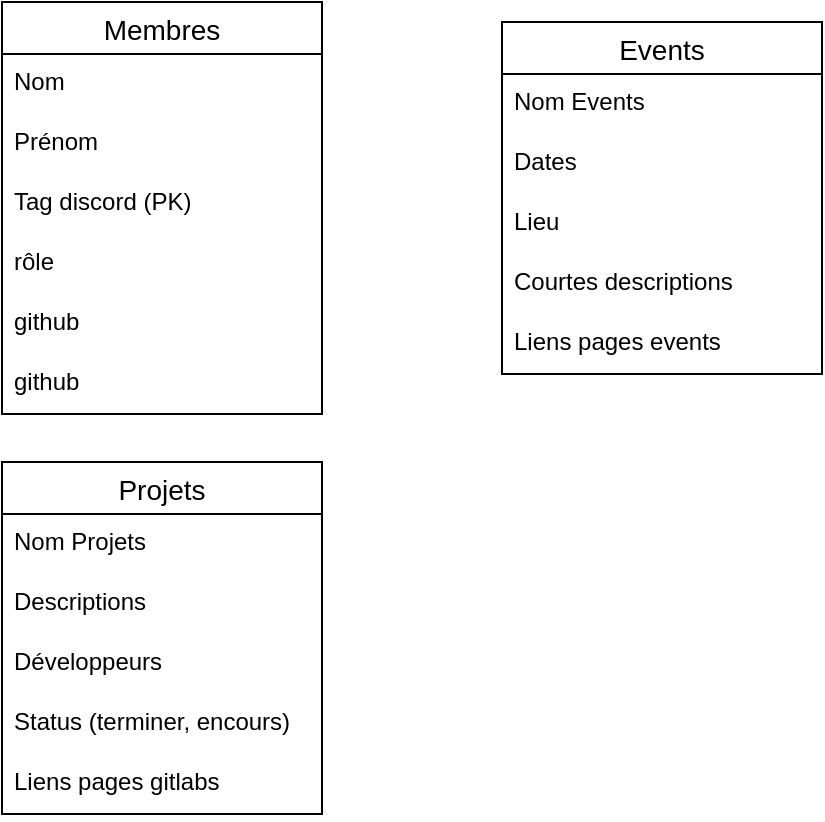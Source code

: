 <mxfile version="24.8.3">
  <diagram name="Page-1" id="ahpQ5kNy0Fsp3eShzgah">
    <mxGraphModel dx="1075" dy="548" grid="1" gridSize="10" guides="1" tooltips="1" connect="1" arrows="1" fold="1" page="1" pageScale="1" pageWidth="827" pageHeight="1169" math="0" shadow="0">
      <root>
        <mxCell id="0" />
        <mxCell id="1" parent="0" />
        <mxCell id="s0Za7EZlSs45byqRKjK0-15" value="Membres" style="swimlane;fontStyle=0;childLayout=stackLayout;horizontal=1;startSize=26;horizontalStack=0;resizeParent=1;resizeParentMax=0;resizeLast=0;collapsible=1;marginBottom=0;align=center;fontSize=14;" vertex="1" parent="1">
          <mxGeometry x="50" y="50" width="160" height="206" as="geometry" />
        </mxCell>
        <mxCell id="s0Za7EZlSs45byqRKjK0-16" value="Nom" style="text;strokeColor=none;fillColor=none;spacingLeft=4;spacingRight=4;overflow=hidden;rotatable=0;points=[[0,0.5],[1,0.5]];portConstraint=eastwest;fontSize=12;whiteSpace=wrap;html=1;" vertex="1" parent="s0Za7EZlSs45byqRKjK0-15">
          <mxGeometry y="26" width="160" height="30" as="geometry" />
        </mxCell>
        <mxCell id="s0Za7EZlSs45byqRKjK0-17" value="Prénom" style="text;strokeColor=none;fillColor=none;spacingLeft=4;spacingRight=4;overflow=hidden;rotatable=0;points=[[0,0.5],[1,0.5]];portConstraint=eastwest;fontSize=12;whiteSpace=wrap;html=1;" vertex="1" parent="s0Za7EZlSs45byqRKjK0-15">
          <mxGeometry y="56" width="160" height="30" as="geometry" />
        </mxCell>
        <mxCell id="s0Za7EZlSs45byqRKjK0-18" value="Tag discord (PK)" style="text;strokeColor=none;fillColor=none;spacingLeft=4;spacingRight=4;overflow=hidden;rotatable=0;points=[[0,0.5],[1,0.5]];portConstraint=eastwest;fontSize=12;whiteSpace=wrap;html=1;" vertex="1" parent="s0Za7EZlSs45byqRKjK0-15">
          <mxGeometry y="86" width="160" height="30" as="geometry" />
        </mxCell>
        <mxCell id="s0Za7EZlSs45byqRKjK0-19" value="rôle" style="text;strokeColor=none;fillColor=none;spacingLeft=4;spacingRight=4;overflow=hidden;rotatable=0;points=[[0,0.5],[1,0.5]];portConstraint=eastwest;fontSize=12;whiteSpace=wrap;html=1;" vertex="1" parent="s0Za7EZlSs45byqRKjK0-15">
          <mxGeometry y="116" width="160" height="30" as="geometry" />
        </mxCell>
        <mxCell id="s0Za7EZlSs45byqRKjK0-20" value="github&lt;div&gt;&lt;br&gt;&lt;/div&gt;" style="text;strokeColor=none;fillColor=none;spacingLeft=4;spacingRight=4;overflow=hidden;rotatable=0;points=[[0,0.5],[1,0.5]];portConstraint=eastwest;fontSize=12;whiteSpace=wrap;html=1;" vertex="1" parent="s0Za7EZlSs45byqRKjK0-15">
          <mxGeometry y="146" width="160" height="30" as="geometry" />
        </mxCell>
        <mxCell id="s0Za7EZlSs45byqRKjK0-22" value="github&lt;div&gt;&lt;br&gt;&lt;/div&gt;" style="text;strokeColor=none;fillColor=none;spacingLeft=4;spacingRight=4;overflow=hidden;rotatable=0;points=[[0,0.5],[1,0.5]];portConstraint=eastwest;fontSize=12;whiteSpace=wrap;html=1;" vertex="1" parent="s0Za7EZlSs45byqRKjK0-15">
          <mxGeometry y="176" width="160" height="30" as="geometry" />
        </mxCell>
        <mxCell id="s0Za7EZlSs45byqRKjK0-23" value="Events" style="swimlane;fontStyle=0;childLayout=stackLayout;horizontal=1;startSize=26;horizontalStack=0;resizeParent=1;resizeParentMax=0;resizeLast=0;collapsible=1;marginBottom=0;align=center;fontSize=14;" vertex="1" parent="1">
          <mxGeometry x="300" y="60" width="160" height="176" as="geometry" />
        </mxCell>
        <mxCell id="s0Za7EZlSs45byqRKjK0-24" value="Nom Events&lt;div&gt;&lt;br&gt;&lt;/div&gt;" style="text;strokeColor=none;fillColor=none;spacingLeft=4;spacingRight=4;overflow=hidden;rotatable=0;points=[[0,0.5],[1,0.5]];portConstraint=eastwest;fontSize=12;whiteSpace=wrap;html=1;" vertex="1" parent="s0Za7EZlSs45byqRKjK0-23">
          <mxGeometry y="26" width="160" height="30" as="geometry" />
        </mxCell>
        <mxCell id="s0Za7EZlSs45byqRKjK0-30" value="&lt;div&gt;Dates&lt;/div&gt;" style="text;strokeColor=none;fillColor=none;spacingLeft=4;spacingRight=4;overflow=hidden;rotatable=0;points=[[0,0.5],[1,0.5]];portConstraint=eastwest;fontSize=12;whiteSpace=wrap;html=1;" vertex="1" parent="s0Za7EZlSs45byqRKjK0-23">
          <mxGeometry y="56" width="160" height="30" as="geometry" />
        </mxCell>
        <mxCell id="s0Za7EZlSs45byqRKjK0-31" value="&lt;div&gt;Lieu&lt;/div&gt;" style="text;strokeColor=none;fillColor=none;spacingLeft=4;spacingRight=4;overflow=hidden;rotatable=0;points=[[0,0.5],[1,0.5]];portConstraint=eastwest;fontSize=12;whiteSpace=wrap;html=1;" vertex="1" parent="s0Za7EZlSs45byqRKjK0-23">
          <mxGeometry y="86" width="160" height="30" as="geometry" />
        </mxCell>
        <mxCell id="s0Za7EZlSs45byqRKjK0-32" value="&lt;div&gt;Courtes descriptions&lt;/div&gt;" style="text;strokeColor=none;fillColor=none;spacingLeft=4;spacingRight=4;overflow=hidden;rotatable=0;points=[[0,0.5],[1,0.5]];portConstraint=eastwest;fontSize=12;whiteSpace=wrap;html=1;" vertex="1" parent="s0Za7EZlSs45byqRKjK0-23">
          <mxGeometry y="116" width="160" height="30" as="geometry" />
        </mxCell>
        <mxCell id="s0Za7EZlSs45byqRKjK0-33" value="&lt;div&gt;Liens pages events&lt;/div&gt;" style="text;strokeColor=none;fillColor=none;spacingLeft=4;spacingRight=4;overflow=hidden;rotatable=0;points=[[0,0.5],[1,0.5]];portConstraint=eastwest;fontSize=12;whiteSpace=wrap;html=1;" vertex="1" parent="s0Za7EZlSs45byqRKjK0-23">
          <mxGeometry y="146" width="160" height="30" as="geometry" />
        </mxCell>
        <mxCell id="s0Za7EZlSs45byqRKjK0-34" value="Projets" style="swimlane;fontStyle=0;childLayout=stackLayout;horizontal=1;startSize=26;horizontalStack=0;resizeParent=1;resizeParentMax=0;resizeLast=0;collapsible=1;marginBottom=0;align=center;fontSize=14;" vertex="1" parent="1">
          <mxGeometry x="50" y="280" width="160" height="176" as="geometry" />
        </mxCell>
        <mxCell id="s0Za7EZlSs45byqRKjK0-35" value="&lt;div&gt;Nom Projets&lt;/div&gt;" style="text;strokeColor=none;fillColor=none;spacingLeft=4;spacingRight=4;overflow=hidden;rotatable=0;points=[[0,0.5],[1,0.5]];portConstraint=eastwest;fontSize=12;whiteSpace=wrap;html=1;" vertex="1" parent="s0Za7EZlSs45byqRKjK0-34">
          <mxGeometry y="26" width="160" height="30" as="geometry" />
        </mxCell>
        <mxCell id="s0Za7EZlSs45byqRKjK0-36" value="&lt;div&gt;Descriptions&lt;/div&gt;" style="text;strokeColor=none;fillColor=none;spacingLeft=4;spacingRight=4;overflow=hidden;rotatable=0;points=[[0,0.5],[1,0.5]];portConstraint=eastwest;fontSize=12;whiteSpace=wrap;html=1;" vertex="1" parent="s0Za7EZlSs45byqRKjK0-34">
          <mxGeometry y="56" width="160" height="30" as="geometry" />
        </mxCell>
        <mxCell id="s0Za7EZlSs45byqRKjK0-37" value="Développeurs" style="text;strokeColor=none;fillColor=none;spacingLeft=4;spacingRight=4;overflow=hidden;rotatable=0;points=[[0,0.5],[1,0.5]];portConstraint=eastwest;fontSize=12;whiteSpace=wrap;html=1;" vertex="1" parent="s0Za7EZlSs45byqRKjK0-34">
          <mxGeometry y="86" width="160" height="30" as="geometry" />
        </mxCell>
        <mxCell id="s0Za7EZlSs45byqRKjK0-38" value="&lt;div&gt;Status (terminer, encours)&lt;/div&gt;" style="text;strokeColor=none;fillColor=none;spacingLeft=4;spacingRight=4;overflow=hidden;rotatable=0;points=[[0,0.5],[1,0.5]];portConstraint=eastwest;fontSize=12;whiteSpace=wrap;html=1;" vertex="1" parent="s0Za7EZlSs45byqRKjK0-34">
          <mxGeometry y="116" width="160" height="30" as="geometry" />
        </mxCell>
        <mxCell id="s0Za7EZlSs45byqRKjK0-39" value="&lt;div&gt;Liens pages gitlabs&lt;/div&gt;" style="text;strokeColor=none;fillColor=none;spacingLeft=4;spacingRight=4;overflow=hidden;rotatable=0;points=[[0,0.5],[1,0.5]];portConstraint=eastwest;fontSize=12;whiteSpace=wrap;html=1;" vertex="1" parent="s0Za7EZlSs45byqRKjK0-34">
          <mxGeometry y="146" width="160" height="30" as="geometry" />
        </mxCell>
      </root>
    </mxGraphModel>
  </diagram>
</mxfile>
